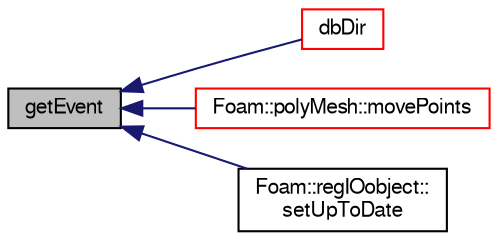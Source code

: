 digraph "getEvent"
{
  bgcolor="transparent";
  edge [fontname="FreeSans",fontsize="10",labelfontname="FreeSans",labelfontsize="10"];
  node [fontname="FreeSans",fontsize="10",shape=record];
  rankdir="LR";
  Node3377 [label="getEvent",height=0.2,width=0.4,color="black", fillcolor="grey75", style="filled", fontcolor="black"];
  Node3377 -> Node3378 [dir="back",color="midnightblue",fontsize="10",style="solid",fontname="FreeSans"];
  Node3378 [label="dbDir",height=0.2,width=0.4,color="red",URL="$a26326.html#a9ecd132f79c64a2676e2ec906c864653",tooltip="Local directory path of this objectRegistry relative to the time. "];
  Node3377 -> Node3401 [dir="back",color="midnightblue",fontsize="10",style="solid",fontname="FreeSans"];
  Node3401 [label="Foam::polyMesh::movePoints",height=0.2,width=0.4,color="red",URL="$a27410.html#a3693c648bea2e99054cbbb75d4bf4e4d",tooltip="Move points, returns volumes swept by faces in motion. "];
  Node3377 -> Node3712 [dir="back",color="midnightblue",fontsize="10",style="solid",fontname="FreeSans"];
  Node3712 [label="Foam::regIOobject::\lsetUpToDate",height=0.2,width=0.4,color="black",URL="$a26334.html#a4e0a7308b56b82a53094653f2946036a",tooltip="Set up to date (obviously) "];
}
